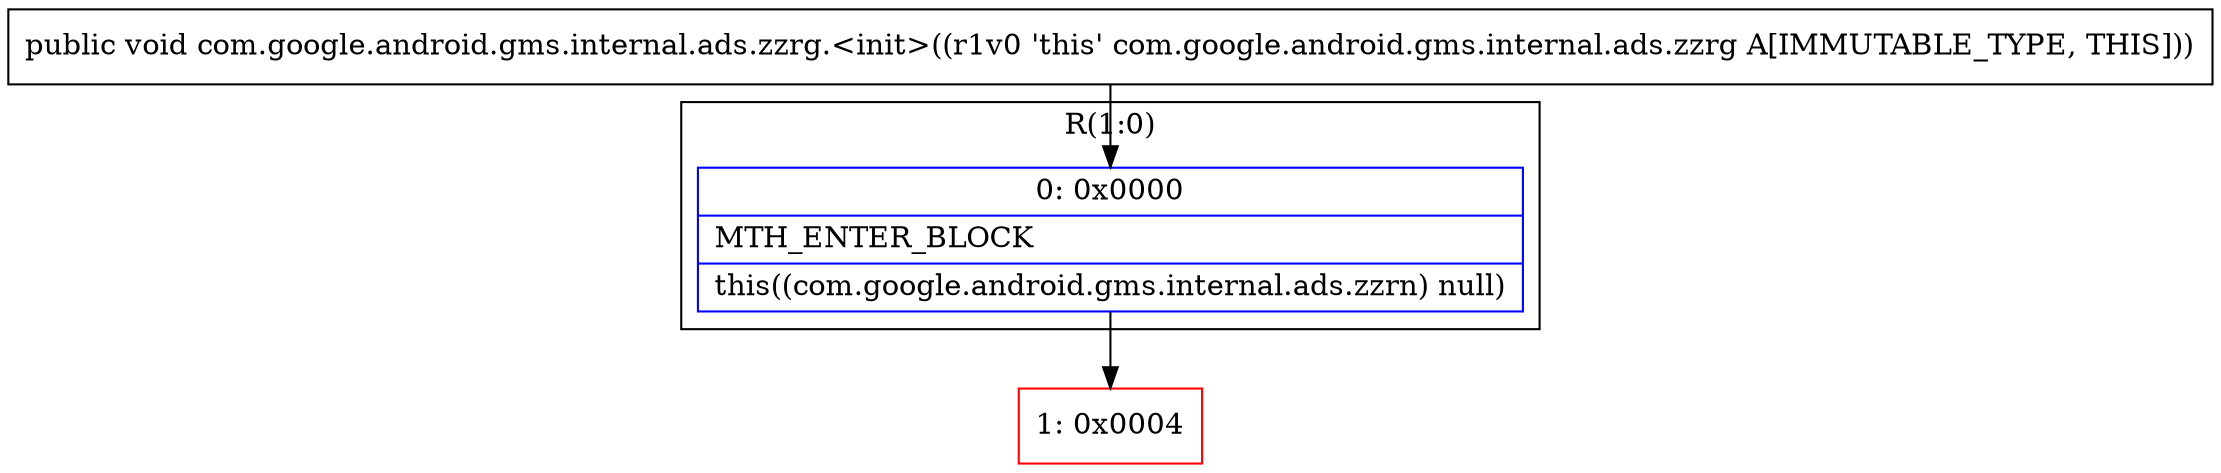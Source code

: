 digraph "CFG forcom.google.android.gms.internal.ads.zzrg.\<init\>()V" {
subgraph cluster_Region_564853612 {
label = "R(1:0)";
node [shape=record,color=blue];
Node_0 [shape=record,label="{0\:\ 0x0000|MTH_ENTER_BLOCK\l|this((com.google.android.gms.internal.ads.zzrn) null)\l}"];
}
Node_1 [shape=record,color=red,label="{1\:\ 0x0004}"];
MethodNode[shape=record,label="{public void com.google.android.gms.internal.ads.zzrg.\<init\>((r1v0 'this' com.google.android.gms.internal.ads.zzrg A[IMMUTABLE_TYPE, THIS])) }"];
MethodNode -> Node_0;
Node_0 -> Node_1;
}

